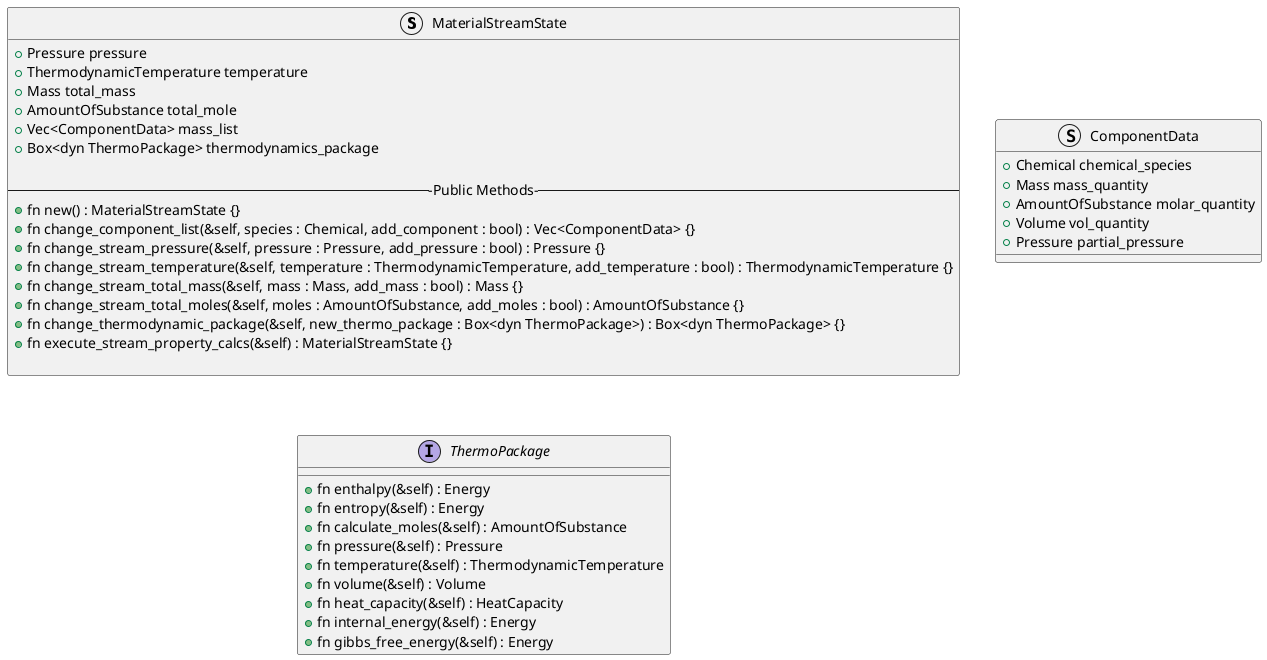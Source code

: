 @startuml thermodynamics_module_class_diagram

Struct MaterialStreamState {
  + Pressure pressure
  + ThermodynamicTemperature temperature
  + Mass total_mass
  + AmountOfSubstance total_mole
  + Vec<ComponentData> mass_list
  + Box<dyn ThermoPackage> thermodynamics_package

  ---Public Methods---
  + fn new() : MaterialStreamState {}
  + fn change_component_list(&self, species : Chemical, add_component : bool) : Vec<ComponentData> {}
  + fn change_stream_pressure(&self, pressure : Pressure, add_pressure : bool) : Pressure {}
  + fn change_stream_temperature(&self, temperature : ThermodynamicTemperature, add_temperature : bool) : ThermodynamicTemperature {}
  + fn change_stream_total_mass(&self, mass : Mass, add_mass : bool) : Mass {}
  + fn change_stream_total_moles(&self, moles : AmountOfSubstance, add_moles : bool) : AmountOfSubstance {}
  + fn change_thermodynamic_package(&self, new_thermo_package : Box<dyn ThermoPackage>) : Box<dyn ThermoPackage> {}
  + fn execute_stream_property_calcs(&self) : MaterialStreamState {}

}

Struct ComponentData {
  + Chemical chemical_species
  + Mass mass_quantity
  + AmountOfSubstance molar_quantity
  + Volume vol_quantity
  + Pressure partial_pressure
}

Interface ThermoPackage {
    + fn enthalpy(&self) : Energy
    + fn entropy(&self) : Energy
    + fn calculate_moles(&self) : AmountOfSubstance
    + fn pressure(&self) : Pressure
    + fn temperature(&self) : ThermodynamicTemperature
    + fn volume(&self) : Volume
    + fn heat_capacity(&self) : HeatCapacity
    + fn internal_energy(&self) : Energy
    + fn gibbs_free_energy(&self) : Energy
}



@enduml

